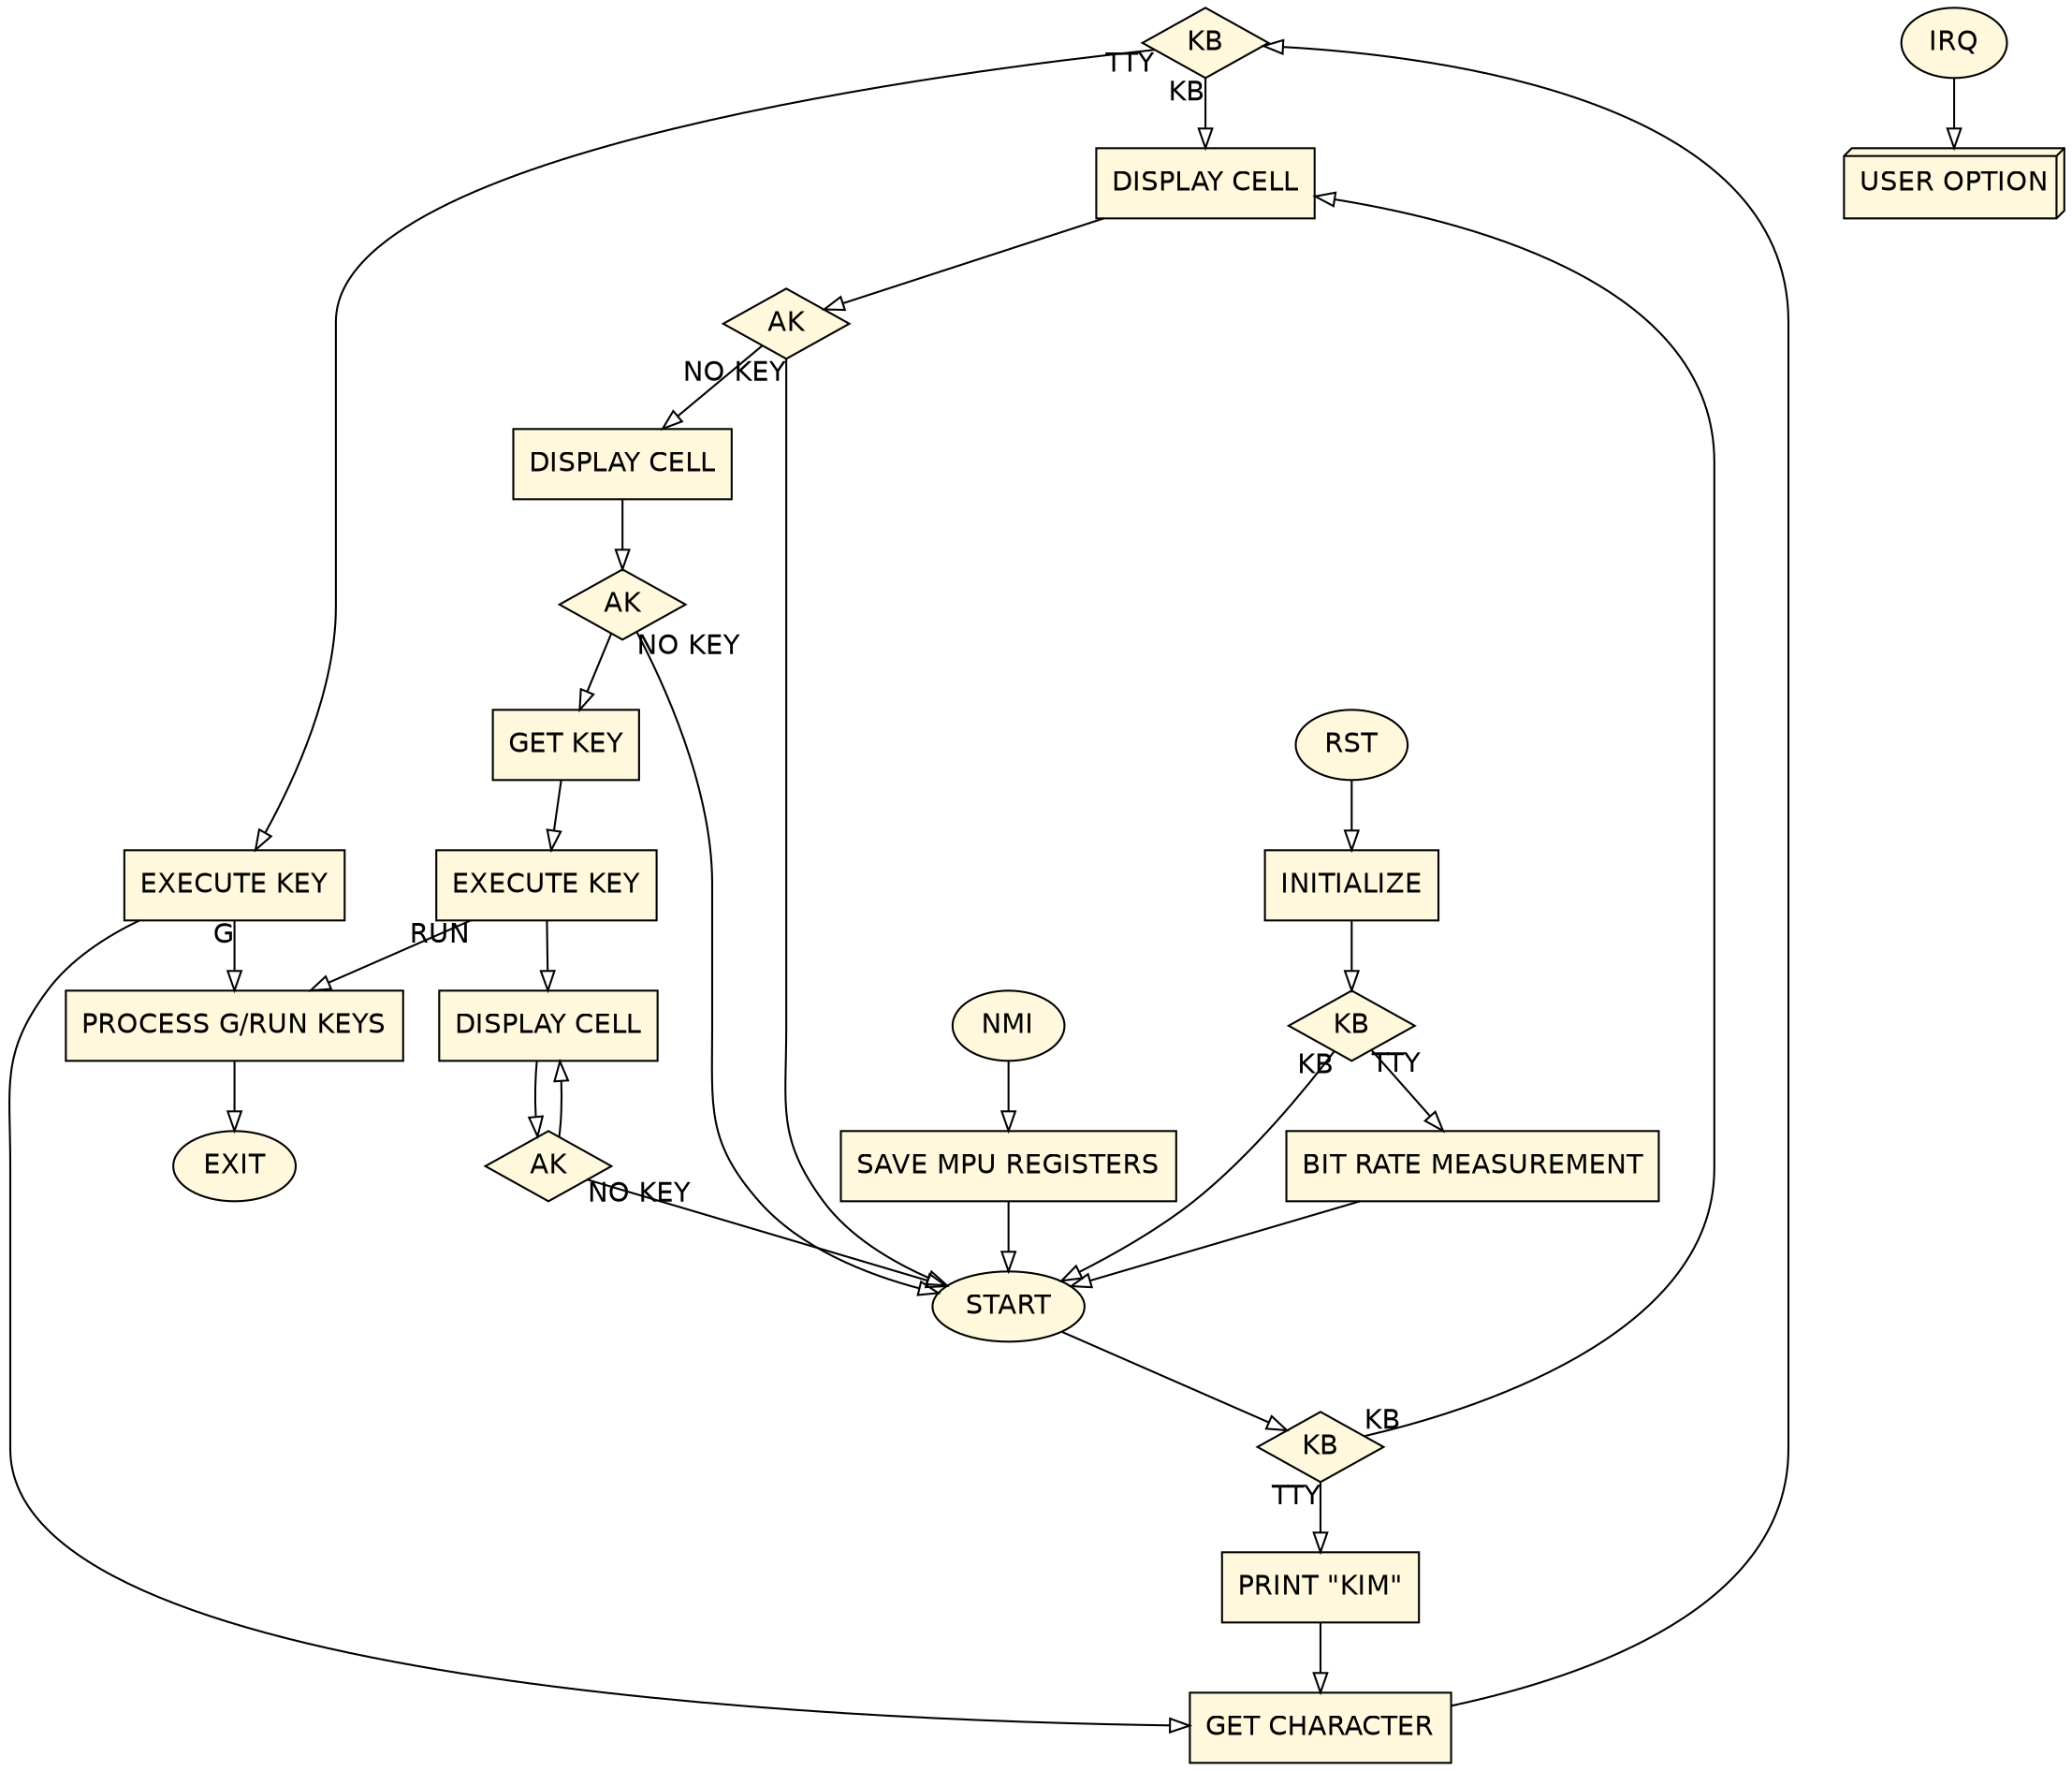 digraph {
"c01a1012-be73-48c7-9f64-a9233bc8d929" [label="KB", shape=diamond, style=filled, fillcolor=cornsilk, fontname=Helvetica];
"c01a1012-be73-48c7-9f64-a9233bc8d929" -> "51b3665d-efdb-4e77-8e80-e4a3d4f1dcca" [taillabel="TTY", arrowhead=onormal, fontname=Helvetica];
"c01a1012-be73-48c7-9f64-a9233bc8d929" -> "6a58bcda-1f37-4549-a6fc-79d75d83794c" [taillabel="KB", arrowhead=onormal, fontname=Helvetica];
"17741106-73d4-42a1-b6df-efd8a58b7d8d" [label="PRINT \"KIM\"", shape=box, style=filled, fillcolor=cornsilk, fontname=Helvetica];
"17741106-73d4-42a1-b6df-efd8a58b7d8d" -> "6c05ac2a-ffdf-4451-9ea6-80bf67e86528" [taillabel="", arrowhead=onormal, fontname=Helvetica];
"6c05ac2a-ffdf-4451-9ea6-80bf67e86528" [label="GET CHARACTER", shape=box, style=filled, fillcolor=cornsilk, fontname=Helvetica];
"6c05ac2a-ffdf-4451-9ea6-80bf67e86528" -> "c01a1012-be73-48c7-9f64-a9233bc8d929" [taillabel="", arrowhead=onormal, fontname=Helvetica];
"4f2d165c-8cb6-42dc-a079-abd2499db047" [label="AK", shape=diamond, style=filled, fillcolor=cornsilk, fontname=Helvetica];
"4f2d165c-8cb6-42dc-a079-abd2499db047" -> "fa6aa1b1-c646-4f42-8f38-ba2dd487c8ef" [taillabel="NO KEY", arrowhead=onormal, fontname=Helvetica];
"4f2d165c-8cb6-42dc-a079-abd2499db047" -> "ce9c3f95-bd16-448e-9c1a-6e1b54e2d454" [taillabel="", arrowhead=onormal, fontname=Helvetica];
"930c69cf-e97d-4221-9b76-1aefe551e0d2" [label="PROCESS G/RUN KEYS", shape=box, style=filled, fillcolor=cornsilk, fontname=Helvetica];
"930c69cf-e97d-4221-9b76-1aefe551e0d2" -> "0698e119-87f0-4576-89c8-6ce5d0a13aff" [taillabel="", arrowhead=onormal, fontname=Helvetica];
"7f350d79-ea3c-46e3-976d-8e80f4717b39" [label="RST", shape=ellipse, style=filled, fillcolor=cornsilk, fontname=Helvetica];
"7f350d79-ea3c-46e3-976d-8e80f4717b39" -> "9aedcbe4-54de-4c33-b6d3-b643de688c5a" [taillabel="", arrowhead=onormal, fontname=Helvetica];
"d02e6ca3-d6bd-4dc7-a0ad-fe50e95d9132" [label="DISPLAY CELL", shape=box, style=filled, fillcolor=cornsilk, fontname=Helvetica];
"d02e6ca3-d6bd-4dc7-a0ad-fe50e95d9132" -> "11c24dcd-fc99-46f0-875e-c190813b412f" [taillabel="", arrowhead=onormal, fontname=Helvetica];
"0698e119-87f0-4576-89c8-6ce5d0a13aff" [label="EXIT", shape=ellipse, style=filled, fillcolor=cornsilk, fontname=Helvetica];
"928fcff9-e15c-41cb-b829-81f094a277e6" [label="AK", shape=diamond, style=filled, fillcolor=cornsilk, fontname=Helvetica];
"928fcff9-e15c-41cb-b829-81f094a277e6" -> "fa6aa1b1-c646-4f42-8f38-ba2dd487c8ef" [taillabel="NO KEY", arrowhead=onormal, fontname=Helvetica];
"928fcff9-e15c-41cb-b829-81f094a277e6" -> "d073dd34-6dea-4449-9ba2-c1286270ca2a" [taillabel="", arrowhead=onormal, fontname=Helvetica];
"29d93918-851e-4751-8c31-0b1d4f245f34" [label="IRQ", shape=ellipse, style=filled, fillcolor=cornsilk, fontname=Helvetica];
"29d93918-851e-4751-8c31-0b1d4f245f34" -> "15f73c29-bd1e-4572-b3ef-a0025590c6fa" [taillabel="", arrowhead=onormal, fontname=Helvetica];
"9aedcbe4-54de-4c33-b6d3-b643de688c5a" [label="INITIALIZE", shape=box, style=filled, fillcolor=cornsilk, fontname=Helvetica];
"9aedcbe4-54de-4c33-b6d3-b643de688c5a" -> "4ed329a8-47bf-420e-917e-2fb0e81affaf" [taillabel="", arrowhead=onormal, fontname=Helvetica];
"fa6aa1b1-c646-4f42-8f38-ba2dd487c8ef" [label="START", shape=ellipse, style=filled, fillcolor=cornsilk, fontname=Helvetica];
"fa6aa1b1-c646-4f42-8f38-ba2dd487c8ef" -> "84d7cdbf-6907-4fbe-b2d3-9d4d46376eeb" [taillabel="", arrowhead=onormal, fontname=Helvetica];
"ce9c3f95-bd16-448e-9c1a-6e1b54e2d454" [label="DISPLAY CELL", shape=box, style=filled, fillcolor=cornsilk, fontname=Helvetica];
"ce9c3f95-bd16-448e-9c1a-6e1b54e2d454" -> "928fcff9-e15c-41cb-b829-81f094a277e6" [taillabel="", arrowhead=onormal, fontname=Helvetica];
"c68037a2-a763-4e5c-968b-b0078eb82254" [label="EXECUTE KEY", shape=box, style=filled, fillcolor=cornsilk, fontname=Helvetica];
"c68037a2-a763-4e5c-968b-b0078eb82254" -> "930c69cf-e97d-4221-9b76-1aefe551e0d2" [taillabel="RUN", arrowhead=onormal, fontname=Helvetica];
"c68037a2-a763-4e5c-968b-b0078eb82254" -> "d02e6ca3-d6bd-4dc7-a0ad-fe50e95d9132" [taillabel="", arrowhead=onormal, fontname=Helvetica];
"15f73c29-bd1e-4572-b3ef-a0025590c6fa" [label="USER OPTION", shape=box3d, style=filled, fillcolor=cornsilk, fontname=Helvetica];
"4ed329a8-47bf-420e-917e-2fb0e81affaf" [label="KB", shape=diamond, style=filled, fillcolor=cornsilk, fontname=Helvetica];
"4ed329a8-47bf-420e-917e-2fb0e81affaf" -> "fa6aa1b1-c646-4f42-8f38-ba2dd487c8ef" [taillabel="KB", arrowhead=onormal, fontname=Helvetica];
"4ed329a8-47bf-420e-917e-2fb0e81affaf" -> "8c117a54-1675-40f3-a760-b7b2e9c545f5" [taillabel="TTY", arrowhead=onormal, fontname=Helvetica];
"8c117a54-1675-40f3-a760-b7b2e9c545f5" [label="BIT RATE MEASUREMENT", shape=box, style=filled, fillcolor=cornsilk, fontname=Helvetica];
"8c117a54-1675-40f3-a760-b7b2e9c545f5" -> "fa6aa1b1-c646-4f42-8f38-ba2dd487c8ef" [taillabel="", arrowhead=onormal, fontname=Helvetica];
"84d7cdbf-6907-4fbe-b2d3-9d4d46376eeb" [label="KB", shape=diamond, style=filled, fillcolor=cornsilk, fontname=Helvetica];
"84d7cdbf-6907-4fbe-b2d3-9d4d46376eeb" -> "6a58bcda-1f37-4549-a6fc-79d75d83794c" [taillabel="KB", arrowhead=onormal, fontname=Helvetica];
"84d7cdbf-6907-4fbe-b2d3-9d4d46376eeb" -> "17741106-73d4-42a1-b6df-efd8a58b7d8d" [taillabel="TTY", arrowhead=onormal, fontname=Helvetica];
"6a58bcda-1f37-4549-a6fc-79d75d83794c" [label="DISPLAY CELL", shape=box, style=filled, fillcolor=cornsilk, fontname=Helvetica];
"6a58bcda-1f37-4549-a6fc-79d75d83794c" -> "4f2d165c-8cb6-42dc-a079-abd2499db047" [taillabel="", arrowhead=onormal, fontname=Helvetica];
"11c24dcd-fc99-46f0-875e-c190813b412f" [label="AK", shape=diamond, style=filled, fillcolor=cornsilk, fontname=Helvetica];
"11c24dcd-fc99-46f0-875e-c190813b412f" -> "fa6aa1b1-c646-4f42-8f38-ba2dd487c8ef" [taillabel="NO KEY", arrowhead=onormal, fontname=Helvetica];
"11c24dcd-fc99-46f0-875e-c190813b412f" -> "d02e6ca3-d6bd-4dc7-a0ad-fe50e95d9132" [taillabel="", arrowhead=onormal, fontname=Helvetica];
"a5f29053-a206-4781-816d-290814158968" [label="SAVE MPU REGISTERS", shape=box, style=filled, fillcolor=cornsilk, fontname=Helvetica];
"a5f29053-a206-4781-816d-290814158968" -> "fa6aa1b1-c646-4f42-8f38-ba2dd487c8ef" [taillabel="", arrowhead=onormal, fontname=Helvetica];
"f986ec8f-ba2b-4dcb-8796-49128e2a7a88" [label="NMI", shape=ellipse, style=filled, fillcolor=cornsilk, fontname=Helvetica];
"f986ec8f-ba2b-4dcb-8796-49128e2a7a88" -> "a5f29053-a206-4781-816d-290814158968" [taillabel="", arrowhead=onormal, fontname=Helvetica];
"51b3665d-efdb-4e77-8e80-e4a3d4f1dcca" [label="EXECUTE KEY", shape=box, style=filled, fillcolor=cornsilk, fontname=Helvetica];
"51b3665d-efdb-4e77-8e80-e4a3d4f1dcca" -> "930c69cf-e97d-4221-9b76-1aefe551e0d2" [taillabel="G", arrowhead=onormal, fontname=Helvetica];
"51b3665d-efdb-4e77-8e80-e4a3d4f1dcca" -> "6c05ac2a-ffdf-4451-9ea6-80bf67e86528" [taillabel="", arrowhead=onormal, fontname=Helvetica];
"d073dd34-6dea-4449-9ba2-c1286270ca2a" [label="GET KEY", shape=box, style=filled, fillcolor=cornsilk, fontname=Helvetica];
"d073dd34-6dea-4449-9ba2-c1286270ca2a" -> "c68037a2-a763-4e5c-968b-b0078eb82254" [taillabel="", arrowhead=onormal, fontname=Helvetica];
}
